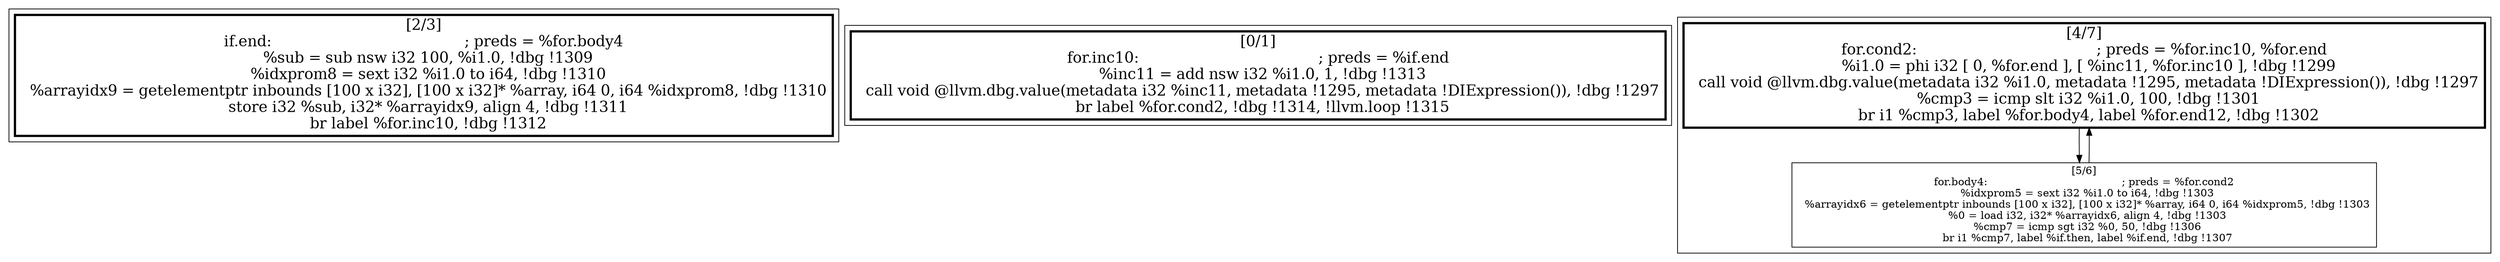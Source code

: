 
digraph G {





subgraph cluster2 {


node88 [penwidth=3.0,fontsize=20,shape=rectangle,label="[2/3]
if.end:                                           ; preds = %for.body4
  %sub = sub nsw i32 100, %i1.0, !dbg !1309
  %idxprom8 = sext i32 %i1.0 to i64, !dbg !1310
  %arrayidx9 = getelementptr inbounds [100 x i32], [100 x i32]* %array, i64 0, i64 %idxprom8, !dbg !1310
  store i32 %sub, i32* %arrayidx9, align 4, !dbg !1311
  br label %for.inc10, !dbg !1312
" ]



}

subgraph cluster0 {


node85 [penwidth=3.0,fontsize=20,shape=rectangle,label="[0/1]
for.inc10:                                        ; preds = %if.end
  %inc11 = add nsw i32 %i1.0, 1, !dbg !1313
  call void @llvm.dbg.value(metadata i32 %inc11, metadata !1295, metadata !DIExpression()), !dbg !1297
  br label %for.cond2, !dbg !1314, !llvm.loop !1315
" ]



}

subgraph cluster1 {


node87 [penwidth=3.0,fontsize=20,shape=rectangle,label="[4/7]
for.cond2:                                        ; preds = %for.inc10, %for.end
  %i1.0 = phi i32 [ 0, %for.end ], [ %inc11, %for.inc10 ], !dbg !1299
  call void @llvm.dbg.value(metadata i32 %i1.0, metadata !1295, metadata !DIExpression()), !dbg !1297
  %cmp3 = icmp slt i32 %i1.0, 100, !dbg !1301
  br i1 %cmp3, label %for.body4, label %for.end12, !dbg !1302
" ]
node86 [label="[5/6]
for.body4:                                        ; preds = %for.cond2
  %idxprom5 = sext i32 %i1.0 to i64, !dbg !1303
  %arrayidx6 = getelementptr inbounds [100 x i32], [100 x i32]* %array, i64 0, i64 %idxprom5, !dbg !1303
  %0 = load i32, i32* %arrayidx6, align 4, !dbg !1303
  %cmp7 = icmp sgt i32 %0, 50, !dbg !1306
  br i1 %cmp7, label %if.then, label %if.end, !dbg !1307
",shape=rectangle ]

node86->node87 [ ]
node87->node86 [ ]


}

}
